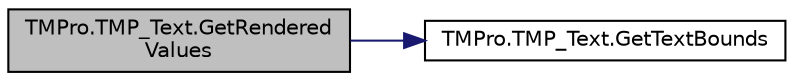 digraph "TMPro.TMP_Text.GetRenderedValues"
{
 // LATEX_PDF_SIZE
  edge [fontname="Helvetica",fontsize="10",labelfontname="Helvetica",labelfontsize="10"];
  node [fontname="Helvetica",fontsize="10",shape=record];
  rankdir="LR";
  Node1 [label="TMPro.TMP_Text.GetRendered\lValues",height=0.2,width=0.4,color="black", fillcolor="grey75", style="filled", fontcolor="black",tooltip="Method returning the rendered width and height of the text object."];
  Node1 -> Node2 [color="midnightblue",fontsize="10",style="solid",fontname="Helvetica"];
  Node2 [label="TMPro.TMP_Text.GetTextBounds",height=0.2,width=0.4,color="black", fillcolor="white", style="filled",URL="$class_t_m_pro_1_1_t_m_p___text.html#a283ef3decc85a36d428cbc270647dde6",tooltip="Method which returns the bounds of the text object;"];
}
